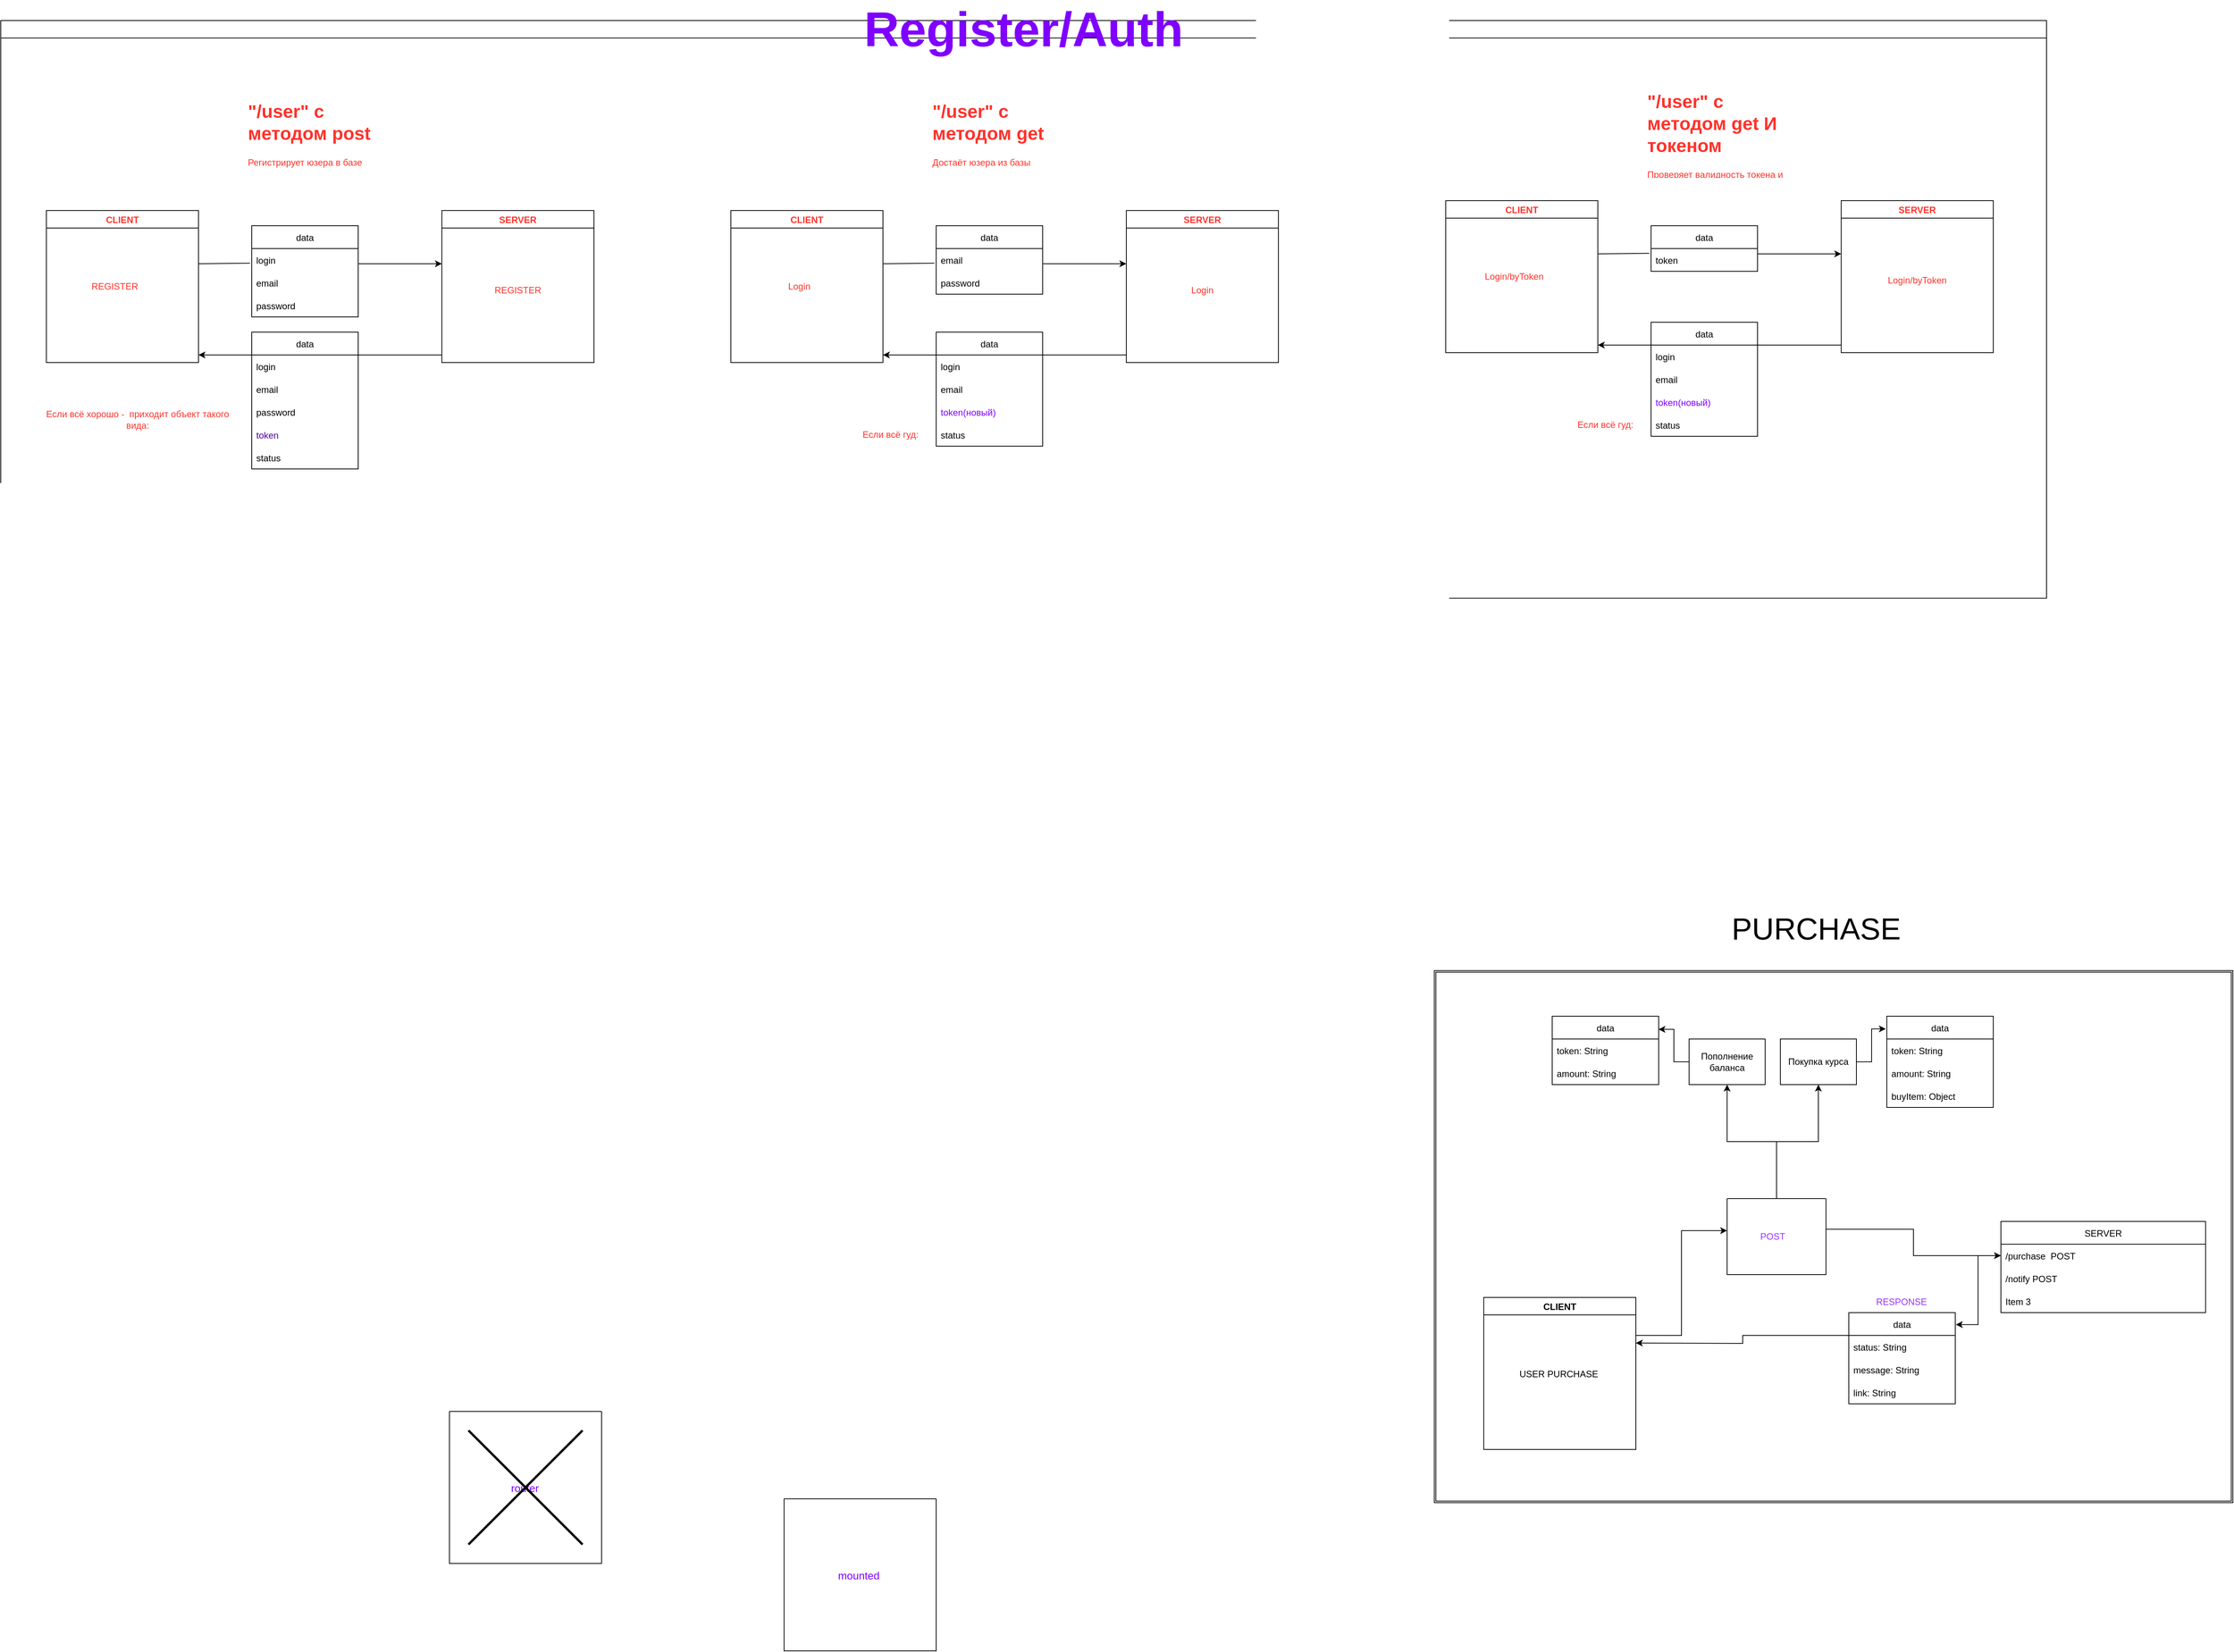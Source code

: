 <mxfile version="16.5.3" type="github">
  <diagram id="8KaR4OAUUscy3S0TZZ_W" name="Page-1">
    <mxGraphModel dx="2500" dy="3234" grid="1" gridSize="10" guides="1" tooltips="1" connect="1" arrows="1" fold="1" page="1" pageScale="1" pageWidth="827" pageHeight="1169" math="0" shadow="0">
      <root>
        <mxCell id="0" />
        <mxCell id="1" parent="0" />
        <mxCell id="CHcgQUL3ZzSHAN2jHfIw-2" value="data" style="swimlane;fontStyle=0;childLayout=stackLayout;horizontal=1;startSize=30;horizontalStack=0;resizeParent=1;resizeParentMax=0;resizeLast=0;collapsible=1;marginBottom=0;" parent="1" vertex="1">
          <mxGeometry x="-460" y="-1570" width="140" height="120" as="geometry" />
        </mxCell>
        <mxCell id="CHcgQUL3ZzSHAN2jHfIw-3" value="login" style="text;strokeColor=none;fillColor=none;align=left;verticalAlign=middle;spacingLeft=4;spacingRight=4;overflow=hidden;points=[[0,0.5],[1,0.5]];portConstraint=eastwest;rotatable=0;" parent="CHcgQUL3ZzSHAN2jHfIw-2" vertex="1">
          <mxGeometry y="30" width="140" height="30" as="geometry" />
        </mxCell>
        <mxCell id="CHcgQUL3ZzSHAN2jHfIw-4" value="email" style="text;strokeColor=none;fillColor=none;align=left;verticalAlign=middle;spacingLeft=4;spacingRight=4;overflow=hidden;points=[[0,0.5],[1,0.5]];portConstraint=eastwest;rotatable=0;" parent="CHcgQUL3ZzSHAN2jHfIw-2" vertex="1">
          <mxGeometry y="60" width="140" height="30" as="geometry" />
        </mxCell>
        <mxCell id="CHcgQUL3ZzSHAN2jHfIw-5" value="password" style="text;strokeColor=none;fillColor=none;align=left;verticalAlign=middle;spacingLeft=4;spacingRight=4;overflow=hidden;points=[[0,0.5],[1,0.5]];portConstraint=eastwest;rotatable=0;" parent="CHcgQUL3ZzSHAN2jHfIw-2" vertex="1">
          <mxGeometry y="90" width="140" height="30" as="geometry" />
        </mxCell>
        <mxCell id="CHcgQUL3ZzSHAN2jHfIw-19" value="&lt;font color=&quot;#ff322b&quot;&gt;Если всё хорошо -&amp;nbsp; приходит объект такого вида:&lt;/font&gt;" style="text;html=1;strokeColor=none;fillColor=none;align=center;verticalAlign=middle;whiteSpace=wrap;rounded=0;" parent="1" vertex="1">
          <mxGeometry x="-740" y="-1330" width="260" height="30" as="geometry" />
        </mxCell>
        <mxCell id="CHcgQUL3ZzSHAN2jHfIw-20" value="SERVER" style="swimlane;fontColor=#FF322B;startSize=23;" parent="1" vertex="1">
          <mxGeometry x="-210" y="-1590" width="200" height="200" as="geometry" />
        </mxCell>
        <mxCell id="CHcgQUL3ZzSHAN2jHfIw-22" value="REGISTER" style="text;html=1;strokeColor=none;fillColor=none;align=center;verticalAlign=middle;whiteSpace=wrap;rounded=0;fontColor=#FF322B;" parent="CHcgQUL3ZzSHAN2jHfIw-20" vertex="1">
          <mxGeometry x="70" y="90" width="60" height="30" as="geometry" />
        </mxCell>
        <mxCell id="CHcgQUL3ZzSHAN2jHfIw-21" value="CLIENT" style="swimlane;fontColor=#FF322B;startSize=23;" parent="1" vertex="1">
          <mxGeometry x="-730" y="-1590" width="200" height="200" as="geometry" />
        </mxCell>
        <mxCell id="CHcgQUL3ZzSHAN2jHfIw-38" value="REGISTER" style="text;html=1;strokeColor=none;fillColor=none;align=center;verticalAlign=middle;whiteSpace=wrap;rounded=0;fontColor=#FF322B;" parent="CHcgQUL3ZzSHAN2jHfIw-21" vertex="1">
          <mxGeometry x="60" y="85" width="60" height="30" as="geometry" />
        </mxCell>
        <mxCell id="CHcgQUL3ZzSHAN2jHfIw-24" value="" style="endArrow=classic;html=1;rounded=0;fontColor=#FF322B;" parent="1" edge="1">
          <mxGeometry width="50" height="50" relative="1" as="geometry">
            <mxPoint x="-320" y="-1520" as="sourcePoint" />
            <mxPoint x="-210" y="-1520" as="targetPoint" />
          </mxGeometry>
        </mxCell>
        <mxCell id="CHcgQUL3ZzSHAN2jHfIw-27" value="" style="endArrow=none;html=1;rounded=0;fontColor=#FF322B;entryX=-0.017;entryY=0.643;entryDx=0;entryDy=0;entryPerimeter=0;" parent="1" target="CHcgQUL3ZzSHAN2jHfIw-3" edge="1">
          <mxGeometry width="50" height="50" relative="1" as="geometry">
            <mxPoint x="-530" y="-1520" as="sourcePoint" />
            <mxPoint x="-420" y="-1580" as="targetPoint" />
          </mxGeometry>
        </mxCell>
        <mxCell id="CHcgQUL3ZzSHAN2jHfIw-30" value="&lt;h1&gt;&quot;/user&quot; с методом post&lt;/h1&gt;&lt;p&gt;Регистрирует юзера в базе&lt;/p&gt;" style="text;html=1;strokeColor=none;fillColor=none;spacing=5;spacingTop=-20;whiteSpace=wrap;overflow=hidden;rounded=0;fontColor=#FF322B;" parent="1" vertex="1">
          <mxGeometry x="-470" y="-1740" width="190" height="120" as="geometry" />
        </mxCell>
        <mxCell id="CHcgQUL3ZzSHAN2jHfIw-32" value="" style="endArrow=none;html=1;rounded=0;fontColor=#FF322B;" parent="1" edge="1">
          <mxGeometry width="50" height="50" relative="1" as="geometry">
            <mxPoint x="-320" y="-1400" as="sourcePoint" />
            <mxPoint x="-210" y="-1400" as="targetPoint" />
          </mxGeometry>
        </mxCell>
        <mxCell id="CHcgQUL3ZzSHAN2jHfIw-33" value="data" style="swimlane;fontStyle=0;childLayout=stackLayout;horizontal=1;startSize=30;horizontalStack=0;resizeParent=1;resizeParentMax=0;resizeLast=0;collapsible=1;marginBottom=0;" parent="1" vertex="1">
          <mxGeometry x="-460" y="-1430" width="140" height="180" as="geometry" />
        </mxCell>
        <mxCell id="CHcgQUL3ZzSHAN2jHfIw-37" value="" style="endArrow=classic;html=1;rounded=0;fontColor=#FF322B;" parent="CHcgQUL3ZzSHAN2jHfIw-33" edge="1">
          <mxGeometry width="50" height="50" relative="1" as="geometry">
            <mxPoint y="30" as="sourcePoint" />
            <mxPoint x="-70" y="30" as="targetPoint" />
          </mxGeometry>
        </mxCell>
        <mxCell id="CHcgQUL3ZzSHAN2jHfIw-34" value="login" style="text;strokeColor=none;fillColor=none;align=left;verticalAlign=middle;spacingLeft=4;spacingRight=4;overflow=hidden;points=[[0,0.5],[1,0.5]];portConstraint=eastwest;rotatable=0;" parent="CHcgQUL3ZzSHAN2jHfIw-33" vertex="1">
          <mxGeometry y="30" width="140" height="30" as="geometry" />
        </mxCell>
        <mxCell id="CHcgQUL3ZzSHAN2jHfIw-35" value="email" style="text;strokeColor=none;fillColor=none;align=left;verticalAlign=middle;spacingLeft=4;spacingRight=4;overflow=hidden;points=[[0,0.5],[1,0.5]];portConstraint=eastwest;rotatable=0;" parent="CHcgQUL3ZzSHAN2jHfIw-33" vertex="1">
          <mxGeometry y="60" width="140" height="30" as="geometry" />
        </mxCell>
        <mxCell id="CHcgQUL3ZzSHAN2jHfIw-36" value="password" style="text;strokeColor=none;fillColor=none;align=left;verticalAlign=middle;spacingLeft=4;spacingRight=4;overflow=hidden;points=[[0,0.5],[1,0.5]];portConstraint=eastwest;rotatable=0;" parent="CHcgQUL3ZzSHAN2jHfIw-33" vertex="1">
          <mxGeometry y="90" width="140" height="30" as="geometry" />
        </mxCell>
        <mxCell id="CHcgQUL3ZzSHAN2jHfIw-58" value="token" style="text;strokeColor=none;fillColor=none;align=left;verticalAlign=middle;spacingLeft=4;spacingRight=4;overflow=hidden;points=[[0,0.5],[1,0.5]];portConstraint=eastwest;rotatable=0;fontColor=#4C0099;" parent="CHcgQUL3ZzSHAN2jHfIw-33" vertex="1">
          <mxGeometry y="120" width="140" height="30" as="geometry" />
        </mxCell>
        <mxCell id="CHcgQUL3ZzSHAN2jHfIw-59" value="status" style="text;strokeColor=none;fillColor=none;align=left;verticalAlign=middle;spacingLeft=4;spacingRight=4;overflow=hidden;points=[[0,0.5],[1,0.5]];portConstraint=eastwest;rotatable=0;" parent="CHcgQUL3ZzSHAN2jHfIw-33" vertex="1">
          <mxGeometry y="150" width="140" height="30" as="geometry" />
        </mxCell>
        <mxCell id="CHcgQUL3ZzSHAN2jHfIw-39" value="data" style="swimlane;fontStyle=0;childLayout=stackLayout;horizontal=1;startSize=30;horizontalStack=0;resizeParent=1;resizeParentMax=0;resizeLast=0;collapsible=1;marginBottom=0;" parent="1" vertex="1">
          <mxGeometry x="440" y="-1570" width="140" height="90" as="geometry" />
        </mxCell>
        <mxCell id="CHcgQUL3ZzSHAN2jHfIw-41" value="email" style="text;strokeColor=none;fillColor=none;align=left;verticalAlign=middle;spacingLeft=4;spacingRight=4;overflow=hidden;points=[[0,0.5],[1,0.5]];portConstraint=eastwest;rotatable=0;" parent="CHcgQUL3ZzSHAN2jHfIw-39" vertex="1">
          <mxGeometry y="30" width="140" height="30" as="geometry" />
        </mxCell>
        <mxCell id="CHcgQUL3ZzSHAN2jHfIw-42" value="password" style="text;strokeColor=none;fillColor=none;align=left;verticalAlign=middle;spacingLeft=4;spacingRight=4;overflow=hidden;points=[[0,0.5],[1,0.5]];portConstraint=eastwest;rotatable=0;" parent="CHcgQUL3ZzSHAN2jHfIw-39" vertex="1">
          <mxGeometry y="60" width="140" height="30" as="geometry" />
        </mxCell>
        <mxCell id="CHcgQUL3ZzSHAN2jHfIw-43" value="&lt;font color=&quot;#ff322b&quot;&gt;Если всё гуд:&lt;/font&gt;" style="text;html=1;strokeColor=none;fillColor=none;align=center;verticalAlign=middle;whiteSpace=wrap;rounded=0;" parent="1" vertex="1">
          <mxGeometry x="250" y="-1310" width="260" height="30" as="geometry" />
        </mxCell>
        <mxCell id="CHcgQUL3ZzSHAN2jHfIw-44" value="SERVER" style="swimlane;fontColor=#FF322B;startSize=23;" parent="1" vertex="1">
          <mxGeometry x="690" y="-1590" width="200" height="200" as="geometry" />
        </mxCell>
        <mxCell id="CHcgQUL3ZzSHAN2jHfIw-45" value="Login" style="text;html=1;strokeColor=none;fillColor=none;align=center;verticalAlign=middle;whiteSpace=wrap;rounded=0;fontColor=#FF322B;" parent="CHcgQUL3ZzSHAN2jHfIw-44" vertex="1">
          <mxGeometry x="70" y="90" width="60" height="30" as="geometry" />
        </mxCell>
        <mxCell id="CHcgQUL3ZzSHAN2jHfIw-46" value="CLIENT" style="swimlane;fontColor=#FF322B;startSize=23;" parent="1" vertex="1">
          <mxGeometry x="170" y="-1590" width="200" height="200" as="geometry" />
        </mxCell>
        <mxCell id="CHcgQUL3ZzSHAN2jHfIw-47" value="Login" style="text;html=1;strokeColor=none;fillColor=none;align=center;verticalAlign=middle;whiteSpace=wrap;rounded=0;fontColor=#FF322B;" parent="CHcgQUL3ZzSHAN2jHfIw-46" vertex="1">
          <mxGeometry x="60" y="85" width="60" height="30" as="geometry" />
        </mxCell>
        <mxCell id="CHcgQUL3ZzSHAN2jHfIw-48" value="" style="endArrow=classic;html=1;rounded=0;fontColor=#FF322B;" parent="1" edge="1">
          <mxGeometry width="50" height="50" relative="1" as="geometry">
            <mxPoint x="580" y="-1520" as="sourcePoint" />
            <mxPoint x="690" y="-1520" as="targetPoint" />
          </mxGeometry>
        </mxCell>
        <mxCell id="CHcgQUL3ZzSHAN2jHfIw-49" value="" style="endArrow=none;html=1;rounded=0;fontColor=#FF322B;entryX=-0.017;entryY=0.643;entryDx=0;entryDy=0;entryPerimeter=0;" parent="1" edge="1">
          <mxGeometry width="50" height="50" relative="1" as="geometry">
            <mxPoint x="370" y="-1520" as="sourcePoint" />
            <mxPoint x="437.62" y="-1520.71" as="targetPoint" />
          </mxGeometry>
        </mxCell>
        <mxCell id="CHcgQUL3ZzSHAN2jHfIw-50" value="&lt;h1&gt;&quot;/user&quot; с методом get&lt;/h1&gt;&lt;p&gt;Достаёт юзера из базы&lt;/p&gt;" style="text;html=1;strokeColor=none;fillColor=none;spacing=5;spacingTop=-20;whiteSpace=wrap;overflow=hidden;rounded=0;fontColor=#FF322B;" parent="1" vertex="1">
          <mxGeometry x="430" y="-1740" width="190" height="120" as="geometry" />
        </mxCell>
        <mxCell id="CHcgQUL3ZzSHAN2jHfIw-51" value="" style="endArrow=none;html=1;rounded=0;fontColor=#FF322B;" parent="1" edge="1">
          <mxGeometry width="50" height="50" relative="1" as="geometry">
            <mxPoint x="580" y="-1400" as="sourcePoint" />
            <mxPoint x="690" y="-1400" as="targetPoint" />
          </mxGeometry>
        </mxCell>
        <mxCell id="CHcgQUL3ZzSHAN2jHfIw-52" value="data" style="swimlane;fontStyle=0;childLayout=stackLayout;horizontal=1;startSize=30;horizontalStack=0;resizeParent=1;resizeParentMax=0;resizeLast=0;collapsible=1;marginBottom=0;" parent="1" vertex="1">
          <mxGeometry x="440" y="-1430" width="140" height="150" as="geometry" />
        </mxCell>
        <mxCell id="CHcgQUL3ZzSHAN2jHfIw-53" value="" style="endArrow=classic;html=1;rounded=0;fontColor=#FF322B;" parent="CHcgQUL3ZzSHAN2jHfIw-52" edge="1">
          <mxGeometry width="50" height="50" relative="1" as="geometry">
            <mxPoint y="30" as="sourcePoint" />
            <mxPoint x="-70" y="30" as="targetPoint" />
          </mxGeometry>
        </mxCell>
        <mxCell id="CHcgQUL3ZzSHAN2jHfIw-54" value="login" style="text;strokeColor=none;fillColor=none;align=left;verticalAlign=middle;spacingLeft=4;spacingRight=4;overflow=hidden;points=[[0,0.5],[1,0.5]];portConstraint=eastwest;rotatable=0;" parent="CHcgQUL3ZzSHAN2jHfIw-52" vertex="1">
          <mxGeometry y="30" width="140" height="30" as="geometry" />
        </mxCell>
        <mxCell id="CHcgQUL3ZzSHAN2jHfIw-55" value="email" style="text;strokeColor=none;fillColor=none;align=left;verticalAlign=middle;spacingLeft=4;spacingRight=4;overflow=hidden;points=[[0,0.5],[1,0.5]];portConstraint=eastwest;rotatable=0;" parent="CHcgQUL3ZzSHAN2jHfIw-52" vertex="1">
          <mxGeometry y="60" width="140" height="30" as="geometry" />
        </mxCell>
        <mxCell id="CHcgQUL3ZzSHAN2jHfIw-56" value="token(новый)" style="text;strokeColor=none;fillColor=none;align=left;verticalAlign=middle;spacingLeft=4;spacingRight=4;overflow=hidden;points=[[0,0.5],[1,0.5]];portConstraint=eastwest;rotatable=0;fontColor=#7F00FF;" parent="CHcgQUL3ZzSHAN2jHfIw-52" vertex="1">
          <mxGeometry y="90" width="140" height="30" as="geometry" />
        </mxCell>
        <mxCell id="CHcgQUL3ZzSHAN2jHfIw-60" value="status" style="text;strokeColor=none;fillColor=none;align=left;verticalAlign=middle;spacingLeft=4;spacingRight=4;overflow=hidden;points=[[0,0.5],[1,0.5]];portConstraint=eastwest;rotatable=0;" parent="CHcgQUL3ZzSHAN2jHfIw-52" vertex="1">
          <mxGeometry y="120" width="140" height="30" as="geometry" />
        </mxCell>
        <mxCell id="CHcgQUL3ZzSHAN2jHfIw-61" value="data" style="swimlane;fontStyle=0;childLayout=stackLayout;horizontal=1;startSize=30;horizontalStack=0;resizeParent=1;resizeParentMax=0;resizeLast=0;collapsible=1;marginBottom=0;" parent="1" vertex="1">
          <mxGeometry x="1380" y="-1570" width="140" height="60" as="geometry" />
        </mxCell>
        <mxCell id="CHcgQUL3ZzSHAN2jHfIw-62" value="token" style="text;strokeColor=none;fillColor=none;align=left;verticalAlign=middle;spacingLeft=4;spacingRight=4;overflow=hidden;points=[[0,0.5],[1,0.5]];portConstraint=eastwest;rotatable=0;" parent="CHcgQUL3ZzSHAN2jHfIw-61" vertex="1">
          <mxGeometry y="30" width="140" height="30" as="geometry" />
        </mxCell>
        <mxCell id="CHcgQUL3ZzSHAN2jHfIw-64" value="&lt;font color=&quot;#ff322b&quot;&gt;Если всё гуд:&lt;/font&gt;" style="text;html=1;strokeColor=none;fillColor=none;align=center;verticalAlign=middle;whiteSpace=wrap;rounded=0;" parent="1" vertex="1">
          <mxGeometry x="1190" y="-1323" width="260" height="30" as="geometry" />
        </mxCell>
        <mxCell id="CHcgQUL3ZzSHAN2jHfIw-65" value="SERVER" style="swimlane;fontColor=#FF322B;startSize=23;" parent="1" vertex="1">
          <mxGeometry x="1630" y="-1603" width="200" height="200" as="geometry" />
        </mxCell>
        <mxCell id="CHcgQUL3ZzSHAN2jHfIw-66" value="Login/byToken" style="text;html=1;strokeColor=none;fillColor=none;align=center;verticalAlign=middle;whiteSpace=wrap;rounded=0;fontColor=#FF322B;" parent="CHcgQUL3ZzSHAN2jHfIw-65" vertex="1">
          <mxGeometry x="70" y="90" width="60" height="30" as="geometry" />
        </mxCell>
        <mxCell id="CHcgQUL3ZzSHAN2jHfIw-67" value="CLIENT" style="swimlane;fontColor=#FF322B;startSize=23;" parent="1" vertex="1">
          <mxGeometry x="1110" y="-1603" width="200" height="200" as="geometry" />
        </mxCell>
        <mxCell id="CHcgQUL3ZzSHAN2jHfIw-68" value="Login/byToken" style="text;html=1;strokeColor=none;fillColor=none;align=center;verticalAlign=middle;whiteSpace=wrap;rounded=0;fontColor=#FF322B;" parent="CHcgQUL3ZzSHAN2jHfIw-67" vertex="1">
          <mxGeometry x="60" y="85" width="60" height="30" as="geometry" />
        </mxCell>
        <mxCell id="CHcgQUL3ZzSHAN2jHfIw-69" value="" style="endArrow=classic;html=1;rounded=0;fontColor=#FF322B;" parent="1" edge="1">
          <mxGeometry width="50" height="50" relative="1" as="geometry">
            <mxPoint x="1520" y="-1533.0" as="sourcePoint" />
            <mxPoint x="1630" y="-1533.0" as="targetPoint" />
          </mxGeometry>
        </mxCell>
        <mxCell id="CHcgQUL3ZzSHAN2jHfIw-70" value="" style="endArrow=none;html=1;rounded=0;fontColor=#FF322B;entryX=-0.017;entryY=0.643;entryDx=0;entryDy=0;entryPerimeter=0;" parent="1" edge="1">
          <mxGeometry width="50" height="50" relative="1" as="geometry">
            <mxPoint x="1310" y="-1533.0" as="sourcePoint" />
            <mxPoint x="1377.62" y="-1533.71" as="targetPoint" />
          </mxGeometry>
        </mxCell>
        <mxCell id="CHcgQUL3ZzSHAN2jHfIw-71" value="&lt;h1&gt;&quot;/user&quot; с методом get И токеном&lt;/h1&gt;&lt;p&gt;Проверяет валидность токена и возвращает данные о юзере&lt;/p&gt;" style="text;html=1;strokeColor=none;fillColor=none;spacing=5;spacingTop=-20;whiteSpace=wrap;overflow=hidden;rounded=0;fontColor=#FF322B;" parent="1" vertex="1">
          <mxGeometry x="1370" y="-1753" width="190" height="120" as="geometry" />
        </mxCell>
        <mxCell id="CHcgQUL3ZzSHAN2jHfIw-72" value="" style="endArrow=none;html=1;rounded=0;fontColor=#FF322B;" parent="1" edge="1">
          <mxGeometry width="50" height="50" relative="1" as="geometry">
            <mxPoint x="1520" y="-1413.0" as="sourcePoint" />
            <mxPoint x="1630" y="-1413.0" as="targetPoint" />
          </mxGeometry>
        </mxCell>
        <mxCell id="CHcgQUL3ZzSHAN2jHfIw-73" value="data" style="swimlane;fontStyle=0;childLayout=stackLayout;horizontal=1;startSize=30;horizontalStack=0;resizeParent=1;resizeParentMax=0;resizeLast=0;collapsible=1;marginBottom=0;" parent="1" vertex="1">
          <mxGeometry x="1380" y="-1443" width="140" height="150" as="geometry" />
        </mxCell>
        <mxCell id="CHcgQUL3ZzSHAN2jHfIw-74" value="" style="endArrow=classic;html=1;rounded=0;fontColor=#FF322B;" parent="CHcgQUL3ZzSHAN2jHfIw-73" edge="1">
          <mxGeometry width="50" height="50" relative="1" as="geometry">
            <mxPoint y="30" as="sourcePoint" />
            <mxPoint x="-70" y="30" as="targetPoint" />
          </mxGeometry>
        </mxCell>
        <mxCell id="CHcgQUL3ZzSHAN2jHfIw-75" value="login" style="text;strokeColor=none;fillColor=none;align=left;verticalAlign=middle;spacingLeft=4;spacingRight=4;overflow=hidden;points=[[0,0.5],[1,0.5]];portConstraint=eastwest;rotatable=0;" parent="CHcgQUL3ZzSHAN2jHfIw-73" vertex="1">
          <mxGeometry y="30" width="140" height="30" as="geometry" />
        </mxCell>
        <mxCell id="CHcgQUL3ZzSHAN2jHfIw-76" value="email" style="text;strokeColor=none;fillColor=none;align=left;verticalAlign=middle;spacingLeft=4;spacingRight=4;overflow=hidden;points=[[0,0.5],[1,0.5]];portConstraint=eastwest;rotatable=0;" parent="CHcgQUL3ZzSHAN2jHfIw-73" vertex="1">
          <mxGeometry y="60" width="140" height="30" as="geometry" />
        </mxCell>
        <mxCell id="CHcgQUL3ZzSHAN2jHfIw-77" value="token(новый)" style="text;strokeColor=none;fillColor=none;align=left;verticalAlign=middle;spacingLeft=4;spacingRight=4;overflow=hidden;points=[[0,0.5],[1,0.5]];portConstraint=eastwest;rotatable=0;fontColor=#7F00FF;" parent="CHcgQUL3ZzSHAN2jHfIw-73" vertex="1">
          <mxGeometry y="90" width="140" height="30" as="geometry" />
        </mxCell>
        <mxCell id="CHcgQUL3ZzSHAN2jHfIw-78" value="status" style="text;strokeColor=none;fillColor=none;align=left;verticalAlign=middle;spacingLeft=4;spacingRight=4;overflow=hidden;points=[[0,0.5],[1,0.5]];portConstraint=eastwest;rotatable=0;" parent="CHcgQUL3ZzSHAN2jHfIw-73" vertex="1">
          <mxGeometry y="120" width="140" height="30" as="geometry" />
        </mxCell>
        <mxCell id="CHcgQUL3ZzSHAN2jHfIw-79" value="Register/Auth" style="swimlane;fontColor=#7F00FF;fontSize=64;whiteSpace=wrap;labelBorderColor=none;" parent="1" vertex="1">
          <mxGeometry x="-790" y="-1840" width="2690" height="760" as="geometry" />
        </mxCell>
        <mxCell id="CHcgQUL3ZzSHAN2jHfIw-134" value="" style="swimlane;startSize=0;labelBorderColor=none;fontSize=14;fontColor=#7F00FF;html=0;" parent="1" vertex="1">
          <mxGeometry x="-200" y="-10" width="200" height="200" as="geometry" />
        </mxCell>
        <mxCell id="CHcgQUL3ZzSHAN2jHfIw-136" value="router" style="text;strokeColor=none;fillColor=none;align=left;verticalAlign=middle;spacingLeft=4;spacingRight=4;overflow=hidden;points=[[0,0.5],[1,0.5]];portConstraint=eastwest;rotatable=0;labelBorderColor=none;fontSize=14;fontColor=#7F00FF;html=0;" parent="CHcgQUL3ZzSHAN2jHfIw-134" vertex="1">
          <mxGeometry x="75" y="85" width="50" height="30" as="geometry" />
        </mxCell>
        <mxCell id="CHcgQUL3ZzSHAN2jHfIw-141" value="" style="shape=umlDestroy;whiteSpace=wrap;html=1;strokeWidth=3;labelBorderColor=none;fontSize=14;fontColor=#7F00FF;" parent="CHcgQUL3ZzSHAN2jHfIw-134" vertex="1">
          <mxGeometry x="25" y="25" width="150" height="150" as="geometry" />
        </mxCell>
        <mxCell id="CHcgQUL3ZzSHAN2jHfIw-135" value="" style="swimlane;startSize=0;labelBorderColor=none;fontSize=14;fontColor=#7F00FF;html=0;" parent="1" vertex="1">
          <mxGeometry x="240" y="105" width="200" height="200" as="geometry" />
        </mxCell>
        <mxCell id="CHcgQUL3ZzSHAN2jHfIw-137" value="mounted" style="text;strokeColor=none;fillColor=none;align=left;verticalAlign=middle;spacingLeft=4;spacingRight=4;overflow=hidden;points=[[0,0.5],[1,0.5]];portConstraint=eastwest;rotatable=0;labelBorderColor=none;fontSize=14;fontColor=#7F00FF;html=0;" parent="CHcgQUL3ZzSHAN2jHfIw-135" vertex="1">
          <mxGeometry x="65" y="85" width="70" height="30" as="geometry" />
        </mxCell>
        <mxCell id="tPzgMOEmefsavRHPb2lR-6" style="edgeStyle=orthogonalEdgeStyle;rounded=0;orthogonalLoop=1;jettySize=auto;html=1;exitX=1;exitY=0.25;exitDx=0;exitDy=0;entryX=0;entryY=0.421;entryDx=0;entryDy=0;entryPerimeter=0;" edge="1" parent="1" source="tPzgMOEmefsavRHPb2lR-1" target="tPzgMOEmefsavRHPb2lR-46">
          <mxGeometry relative="1" as="geometry">
            <mxPoint x="1468.88" y="-247.88" as="targetPoint" />
          </mxGeometry>
        </mxCell>
        <mxCell id="tPzgMOEmefsavRHPb2lR-1" value="CLIENT" style="swimlane;" vertex="1" parent="1">
          <mxGeometry x="1160" y="-160" width="200" height="200" as="geometry" />
        </mxCell>
        <mxCell id="tPzgMOEmefsavRHPb2lR-21" value="USER PURCHASE " style="text;strokeColor=none;fillColor=none;align=left;verticalAlign=middle;spacingLeft=4;spacingRight=4;overflow=hidden;points=[[0,0.5],[1,0.5]];portConstraint=eastwest;rotatable=0;" vertex="1" parent="tPzgMOEmefsavRHPb2lR-1">
          <mxGeometry x="41" y="85" width="119" height="30" as="geometry" />
        </mxCell>
        <mxCell id="tPzgMOEmefsavRHPb2lR-7" value="SERVER" style="swimlane;fontStyle=0;childLayout=stackLayout;horizontal=1;startSize=30;horizontalStack=0;resizeParent=1;resizeParentMax=0;resizeLast=0;collapsible=1;marginBottom=0;" vertex="1" parent="1">
          <mxGeometry x="1840" y="-260" width="269.17" height="120" as="geometry" />
        </mxCell>
        <mxCell id="tPzgMOEmefsavRHPb2lR-8" value="/purchase  POST" style="text;strokeColor=none;fillColor=none;align=left;verticalAlign=middle;spacingLeft=4;spacingRight=4;overflow=hidden;points=[[0,0.5],[1,0.5]];portConstraint=eastwest;rotatable=0;" vertex="1" parent="tPzgMOEmefsavRHPb2lR-7">
          <mxGeometry y="30" width="269.17" height="30" as="geometry" />
        </mxCell>
        <mxCell id="tPzgMOEmefsavRHPb2lR-9" value="/notify POST" style="text;strokeColor=none;fillColor=none;align=left;verticalAlign=middle;spacingLeft=4;spacingRight=4;overflow=hidden;points=[[0,0.5],[1,0.5]];portConstraint=eastwest;rotatable=0;" vertex="1" parent="tPzgMOEmefsavRHPb2lR-7">
          <mxGeometry y="60" width="269.17" height="30" as="geometry" />
        </mxCell>
        <mxCell id="tPzgMOEmefsavRHPb2lR-10" value="Item 3" style="text;strokeColor=none;fillColor=none;align=left;verticalAlign=middle;spacingLeft=4;spacingRight=4;overflow=hidden;points=[[0,0.5],[1,0.5]];portConstraint=eastwest;rotatable=0;" vertex="1" parent="tPzgMOEmefsavRHPb2lR-7">
          <mxGeometry y="90" width="269.17" height="30" as="geometry" />
        </mxCell>
        <mxCell id="tPzgMOEmefsavRHPb2lR-11" style="edgeStyle=orthogonalEdgeStyle;rounded=0;orthogonalLoop=1;jettySize=auto;html=1;exitX=0.998;exitY=0.403;exitDx=0;exitDy=0;entryX=0;entryY=0.5;entryDx=0;entryDy=0;exitPerimeter=0;" edge="1" parent="1" source="tPzgMOEmefsavRHPb2lR-46" target="tPzgMOEmefsavRHPb2lR-8">
          <mxGeometry relative="1" as="geometry">
            <mxPoint x="1611.12" y="-248.06" as="sourcePoint" />
          </mxGeometry>
        </mxCell>
        <mxCell id="tPzgMOEmefsavRHPb2lR-20" style="edgeStyle=orthogonalEdgeStyle;rounded=0;orthogonalLoop=1;jettySize=auto;html=1;exitX=0;exitY=0.25;exitDx=0;exitDy=0;" edge="1" parent="1" source="tPzgMOEmefsavRHPb2lR-14">
          <mxGeometry relative="1" as="geometry">
            <mxPoint x="1360" y="-100" as="targetPoint" />
          </mxGeometry>
        </mxCell>
        <mxCell id="tPzgMOEmefsavRHPb2lR-14" value="data" style="swimlane;fontStyle=0;childLayout=stackLayout;horizontal=1;startSize=30;horizontalStack=0;resizeParent=1;resizeParentMax=0;resizeLast=0;collapsible=1;marginBottom=0;" vertex="1" parent="1">
          <mxGeometry x="1640" y="-140" width="140" height="120" as="geometry" />
        </mxCell>
        <mxCell id="tPzgMOEmefsavRHPb2lR-15" value="status: String" style="text;strokeColor=none;fillColor=none;align=left;verticalAlign=middle;spacingLeft=4;spacingRight=4;overflow=hidden;points=[[0,0.5],[1,0.5]];portConstraint=eastwest;rotatable=0;" vertex="1" parent="tPzgMOEmefsavRHPb2lR-14">
          <mxGeometry y="30" width="140" height="30" as="geometry" />
        </mxCell>
        <mxCell id="tPzgMOEmefsavRHPb2lR-16" value="message: String" style="text;strokeColor=none;fillColor=none;align=left;verticalAlign=middle;spacingLeft=4;spacingRight=4;overflow=hidden;points=[[0,0.5],[1,0.5]];portConstraint=eastwest;rotatable=0;" vertex="1" parent="tPzgMOEmefsavRHPb2lR-14">
          <mxGeometry y="60" width="140" height="30" as="geometry" />
        </mxCell>
        <mxCell id="tPzgMOEmefsavRHPb2lR-17" value="link: String" style="text;strokeColor=none;fillColor=none;align=left;verticalAlign=middle;spacingLeft=4;spacingRight=4;overflow=hidden;points=[[0,0.5],[1,0.5]];portConstraint=eastwest;rotatable=0;" vertex="1" parent="tPzgMOEmefsavRHPb2lR-14">
          <mxGeometry y="90" width="140" height="30" as="geometry" />
        </mxCell>
        <mxCell id="tPzgMOEmefsavRHPb2lR-18" value="RESPONSE" style="text;strokeColor=none;fillColor=none;align=left;verticalAlign=middle;spacingLeft=4;spacingRight=4;overflow=hidden;points=[[0,0.5],[1,0.5]];portConstraint=eastwest;rotatable=0;fontColor=#9933FF;" vertex="1" parent="1">
          <mxGeometry x="1670" y="-170" width="80" height="30" as="geometry" />
        </mxCell>
        <mxCell id="tPzgMOEmefsavRHPb2lR-19" style="edgeStyle=orthogonalEdgeStyle;rounded=0;orthogonalLoop=1;jettySize=auto;html=1;exitX=0;exitY=0.5;exitDx=0;exitDy=0;entryX=1.005;entryY=0.131;entryDx=0;entryDy=0;entryPerimeter=0;" edge="1" parent="1" source="tPzgMOEmefsavRHPb2lR-8" target="tPzgMOEmefsavRHPb2lR-14">
          <mxGeometry relative="1" as="geometry" />
        </mxCell>
        <mxCell id="tPzgMOEmefsavRHPb2lR-44" style="edgeStyle=orthogonalEdgeStyle;rounded=0;orthogonalLoop=1;jettySize=auto;html=1;exitX=0;exitY=0.5;exitDx=0;exitDy=0;entryX=0.998;entryY=0.192;entryDx=0;entryDy=0;entryPerimeter=0;" edge="1" parent="1" source="tPzgMOEmefsavRHPb2lR-26" target="tPzgMOEmefsavRHPb2lR-39">
          <mxGeometry relative="1" as="geometry" />
        </mxCell>
        <mxCell id="tPzgMOEmefsavRHPb2lR-26" value="Пополнение баланса" style="whiteSpace=wrap;html=1;align=center;verticalAlign=middle;treeFolding=1;treeMoving=1;" vertex="1" parent="1">
          <mxGeometry x="1430" y="-500" width="100" height="60" as="geometry" />
        </mxCell>
        <mxCell id="tPzgMOEmefsavRHPb2lR-38" style="edgeStyle=orthogonalEdgeStyle;rounded=0;orthogonalLoop=1;jettySize=auto;html=1;entryX=-0.01;entryY=0.139;entryDx=0;entryDy=0;entryPerimeter=0;" edge="1" parent="1" source="tPzgMOEmefsavRHPb2lR-27" target="tPzgMOEmefsavRHPb2lR-34">
          <mxGeometry relative="1" as="geometry" />
        </mxCell>
        <mxCell id="tPzgMOEmefsavRHPb2lR-27" value="Покупка курса" style="whiteSpace=wrap;html=1;align=center;verticalAlign=middle;treeFolding=1;treeMoving=1;" vertex="1" parent="1">
          <mxGeometry x="1550" y="-500" width="100" height="60" as="geometry" />
        </mxCell>
        <mxCell id="tPzgMOEmefsavRHPb2lR-34" value="data" style="swimlane;fontStyle=0;childLayout=stackLayout;horizontal=1;startSize=30;horizontalStack=0;resizeParent=1;resizeParentMax=0;resizeLast=0;collapsible=1;marginBottom=0;" vertex="1" parent="1">
          <mxGeometry x="1690" y="-530" width="140" height="120" as="geometry" />
        </mxCell>
        <mxCell id="tPzgMOEmefsavRHPb2lR-35" value="token: String" style="text;strokeColor=none;fillColor=none;align=left;verticalAlign=middle;spacingLeft=4;spacingRight=4;overflow=hidden;points=[[0,0.5],[1,0.5]];portConstraint=eastwest;rotatable=0;" vertex="1" parent="tPzgMOEmefsavRHPb2lR-34">
          <mxGeometry y="30" width="140" height="30" as="geometry" />
        </mxCell>
        <mxCell id="tPzgMOEmefsavRHPb2lR-36" value="amount: String" style="text;strokeColor=none;fillColor=none;align=left;verticalAlign=middle;spacingLeft=4;spacingRight=4;overflow=hidden;points=[[0,0.5],[1,0.5]];portConstraint=eastwest;rotatable=0;" vertex="1" parent="tPzgMOEmefsavRHPb2lR-34">
          <mxGeometry y="60" width="140" height="30" as="geometry" />
        </mxCell>
        <mxCell id="tPzgMOEmefsavRHPb2lR-37" value="buyItem: Object" style="text;strokeColor=none;fillColor=none;align=left;verticalAlign=middle;spacingLeft=4;spacingRight=4;overflow=hidden;points=[[0,0.5],[1,0.5]];portConstraint=eastwest;rotatable=0;" vertex="1" parent="tPzgMOEmefsavRHPb2lR-34">
          <mxGeometry y="90" width="140" height="30" as="geometry" />
        </mxCell>
        <mxCell id="tPzgMOEmefsavRHPb2lR-39" value="data" style="swimlane;fontStyle=0;childLayout=stackLayout;horizontal=1;startSize=30;horizontalStack=0;resizeParent=1;resizeParentMax=0;resizeLast=0;collapsible=1;marginBottom=0;" vertex="1" parent="1">
          <mxGeometry x="1250" y="-530" width="140" height="90" as="geometry" />
        </mxCell>
        <mxCell id="tPzgMOEmefsavRHPb2lR-40" value="token: String" style="text;strokeColor=none;fillColor=none;align=left;verticalAlign=middle;spacingLeft=4;spacingRight=4;overflow=hidden;points=[[0,0.5],[1,0.5]];portConstraint=eastwest;rotatable=0;" vertex="1" parent="tPzgMOEmefsavRHPb2lR-39">
          <mxGeometry y="30" width="140" height="30" as="geometry" />
        </mxCell>
        <mxCell id="tPzgMOEmefsavRHPb2lR-41" value="amount: String" style="text;strokeColor=none;fillColor=none;align=left;verticalAlign=middle;spacingLeft=4;spacingRight=4;overflow=hidden;points=[[0,0.5],[1,0.5]];portConstraint=eastwest;rotatable=0;" vertex="1" parent="tPzgMOEmefsavRHPb2lR-39">
          <mxGeometry y="60" width="140" height="30" as="geometry" />
        </mxCell>
        <mxCell id="tPzgMOEmefsavRHPb2lR-47" style="edgeStyle=orthogonalEdgeStyle;rounded=0;orthogonalLoop=1;jettySize=auto;html=1;exitX=0.5;exitY=0;exitDx=0;exitDy=0;entryX=0.5;entryY=1;entryDx=0;entryDy=0;" edge="1" parent="1" source="tPzgMOEmefsavRHPb2lR-46" target="tPzgMOEmefsavRHPb2lR-26">
          <mxGeometry relative="1" as="geometry">
            <mxPoint x="1540" y="-450" as="targetPoint" />
          </mxGeometry>
        </mxCell>
        <mxCell id="tPzgMOEmefsavRHPb2lR-48" style="edgeStyle=orthogonalEdgeStyle;rounded=0;orthogonalLoop=1;jettySize=auto;html=1;exitX=0.5;exitY=0;exitDx=0;exitDy=0;entryX=0.5;entryY=1;entryDx=0;entryDy=0;" edge="1" parent="1" source="tPzgMOEmefsavRHPb2lR-46" target="tPzgMOEmefsavRHPb2lR-27">
          <mxGeometry relative="1" as="geometry" />
        </mxCell>
        <mxCell id="tPzgMOEmefsavRHPb2lR-46" value="" style="swimlane;startSize=0;" vertex="1" parent="1">
          <mxGeometry x="1480" y="-290" width="130" height="100" as="geometry" />
        </mxCell>
        <mxCell id="tPzgMOEmefsavRHPb2lR-49" value="POST" style="text;html=1;strokeColor=none;fillColor=none;align=center;verticalAlign=middle;whiteSpace=wrap;rounded=0;fontColor=#9933FF;" vertex="1" parent="tPzgMOEmefsavRHPb2lR-46">
          <mxGeometry x="30" y="35" width="60" height="30" as="geometry" />
        </mxCell>
        <mxCell id="tPzgMOEmefsavRHPb2lR-50" value="" style="shape=ext;double=1;rounded=0;whiteSpace=wrap;html=1;fillColor=none;" vertex="1" parent="1">
          <mxGeometry x="1095" y="-590" width="1050" height="700" as="geometry" />
        </mxCell>
        <mxCell id="tPzgMOEmefsavRHPb2lR-51" value="PURCHASE" style="text;strokeColor=none;fillColor=none;align=left;verticalAlign=middle;spacingLeft=4;spacingRight=4;overflow=hidden;points=[[0,0.5],[1,0.5]];portConstraint=eastwest;rotatable=0;strokeWidth=5;fontSize=40;" vertex="1" parent="1">
          <mxGeometry x="1480" y="-700" width="240" height="100" as="geometry" />
        </mxCell>
      </root>
    </mxGraphModel>
  </diagram>
</mxfile>
